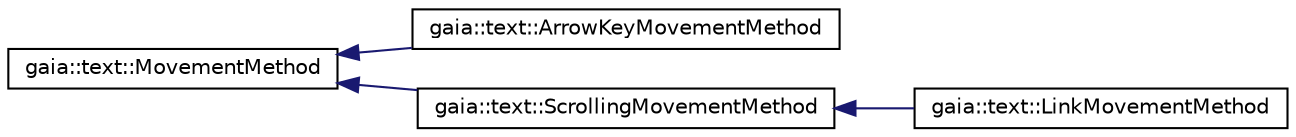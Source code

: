 digraph G
{
  edge [fontname="Helvetica",fontsize="10",labelfontname="Helvetica",labelfontsize="10"];
  node [fontname="Helvetica",fontsize="10",shape=record];
  rankdir=LR;
  Node1 [label="gaia::text::MovementMethod",height=0.2,width=0.4,color="black", fillcolor="white", style="filled",URL="$d7/d0c/classgaia_1_1text_1_1_movement_method.html",tooltip="Provides cursor positioning, scrolling and text selection functionality in a TextView."];
  Node1 -> Node2 [dir=back,color="midnightblue",fontsize="10",style="solid",fontname="Helvetica"];
  Node2 [label="gaia::text::ArrowKeyMovementMethod",height=0.2,width=0.4,color="black", fillcolor="white", style="filled",URL="$df/d09/classgaia_1_1text_1_1_arrow_key_movement_method.html",tooltip="A movement method that provides cursor movement and selection."];
  Node1 -> Node3 [dir=back,color="midnightblue",fontsize="10",style="solid",fontname="Helvetica"];
  Node3 [label="gaia::text::ScrollingMovementMethod",height=0.2,width=0.4,color="black", fillcolor="white", style="filled",URL="$d8/da4/classgaia_1_1text_1_1_scrolling_movement_method.html",tooltip="A movement method that interprets movement keys by scrolling the text buffer."];
  Node3 -> Node4 [dir=back,color="midnightblue",fontsize="10",style="solid",fontname="Helvetica"];
  Node4 [label="gaia::text::LinkMovementMethod",height=0.2,width=0.4,color="black", fillcolor="white", style="filled",URL="$df/db7/classgaia_1_1text_1_1_link_movement_method.html",tooltip="A movement method that traverses links in the text buffer and scrolls if necessary."];
}
